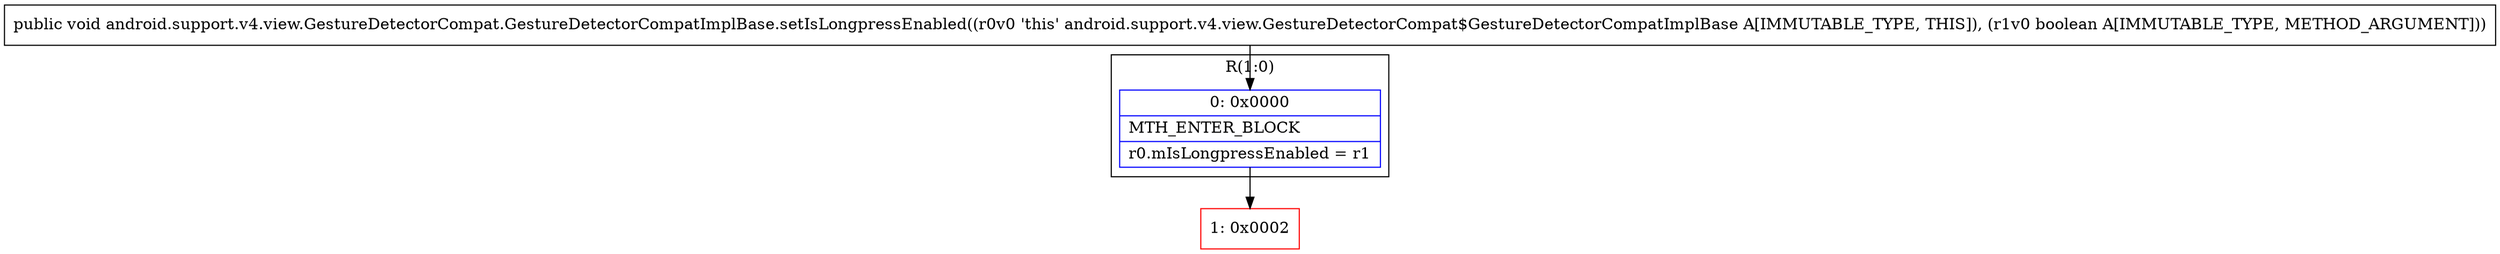 digraph "CFG forandroid.support.v4.view.GestureDetectorCompat.GestureDetectorCompatImplBase.setIsLongpressEnabled(Z)V" {
subgraph cluster_Region_511199872 {
label = "R(1:0)";
node [shape=record,color=blue];
Node_0 [shape=record,label="{0\:\ 0x0000|MTH_ENTER_BLOCK\l|r0.mIsLongpressEnabled = r1\l}"];
}
Node_1 [shape=record,color=red,label="{1\:\ 0x0002}"];
MethodNode[shape=record,label="{public void android.support.v4.view.GestureDetectorCompat.GestureDetectorCompatImplBase.setIsLongpressEnabled((r0v0 'this' android.support.v4.view.GestureDetectorCompat$GestureDetectorCompatImplBase A[IMMUTABLE_TYPE, THIS]), (r1v0 boolean A[IMMUTABLE_TYPE, METHOD_ARGUMENT])) }"];
MethodNode -> Node_0;
Node_0 -> Node_1;
}

